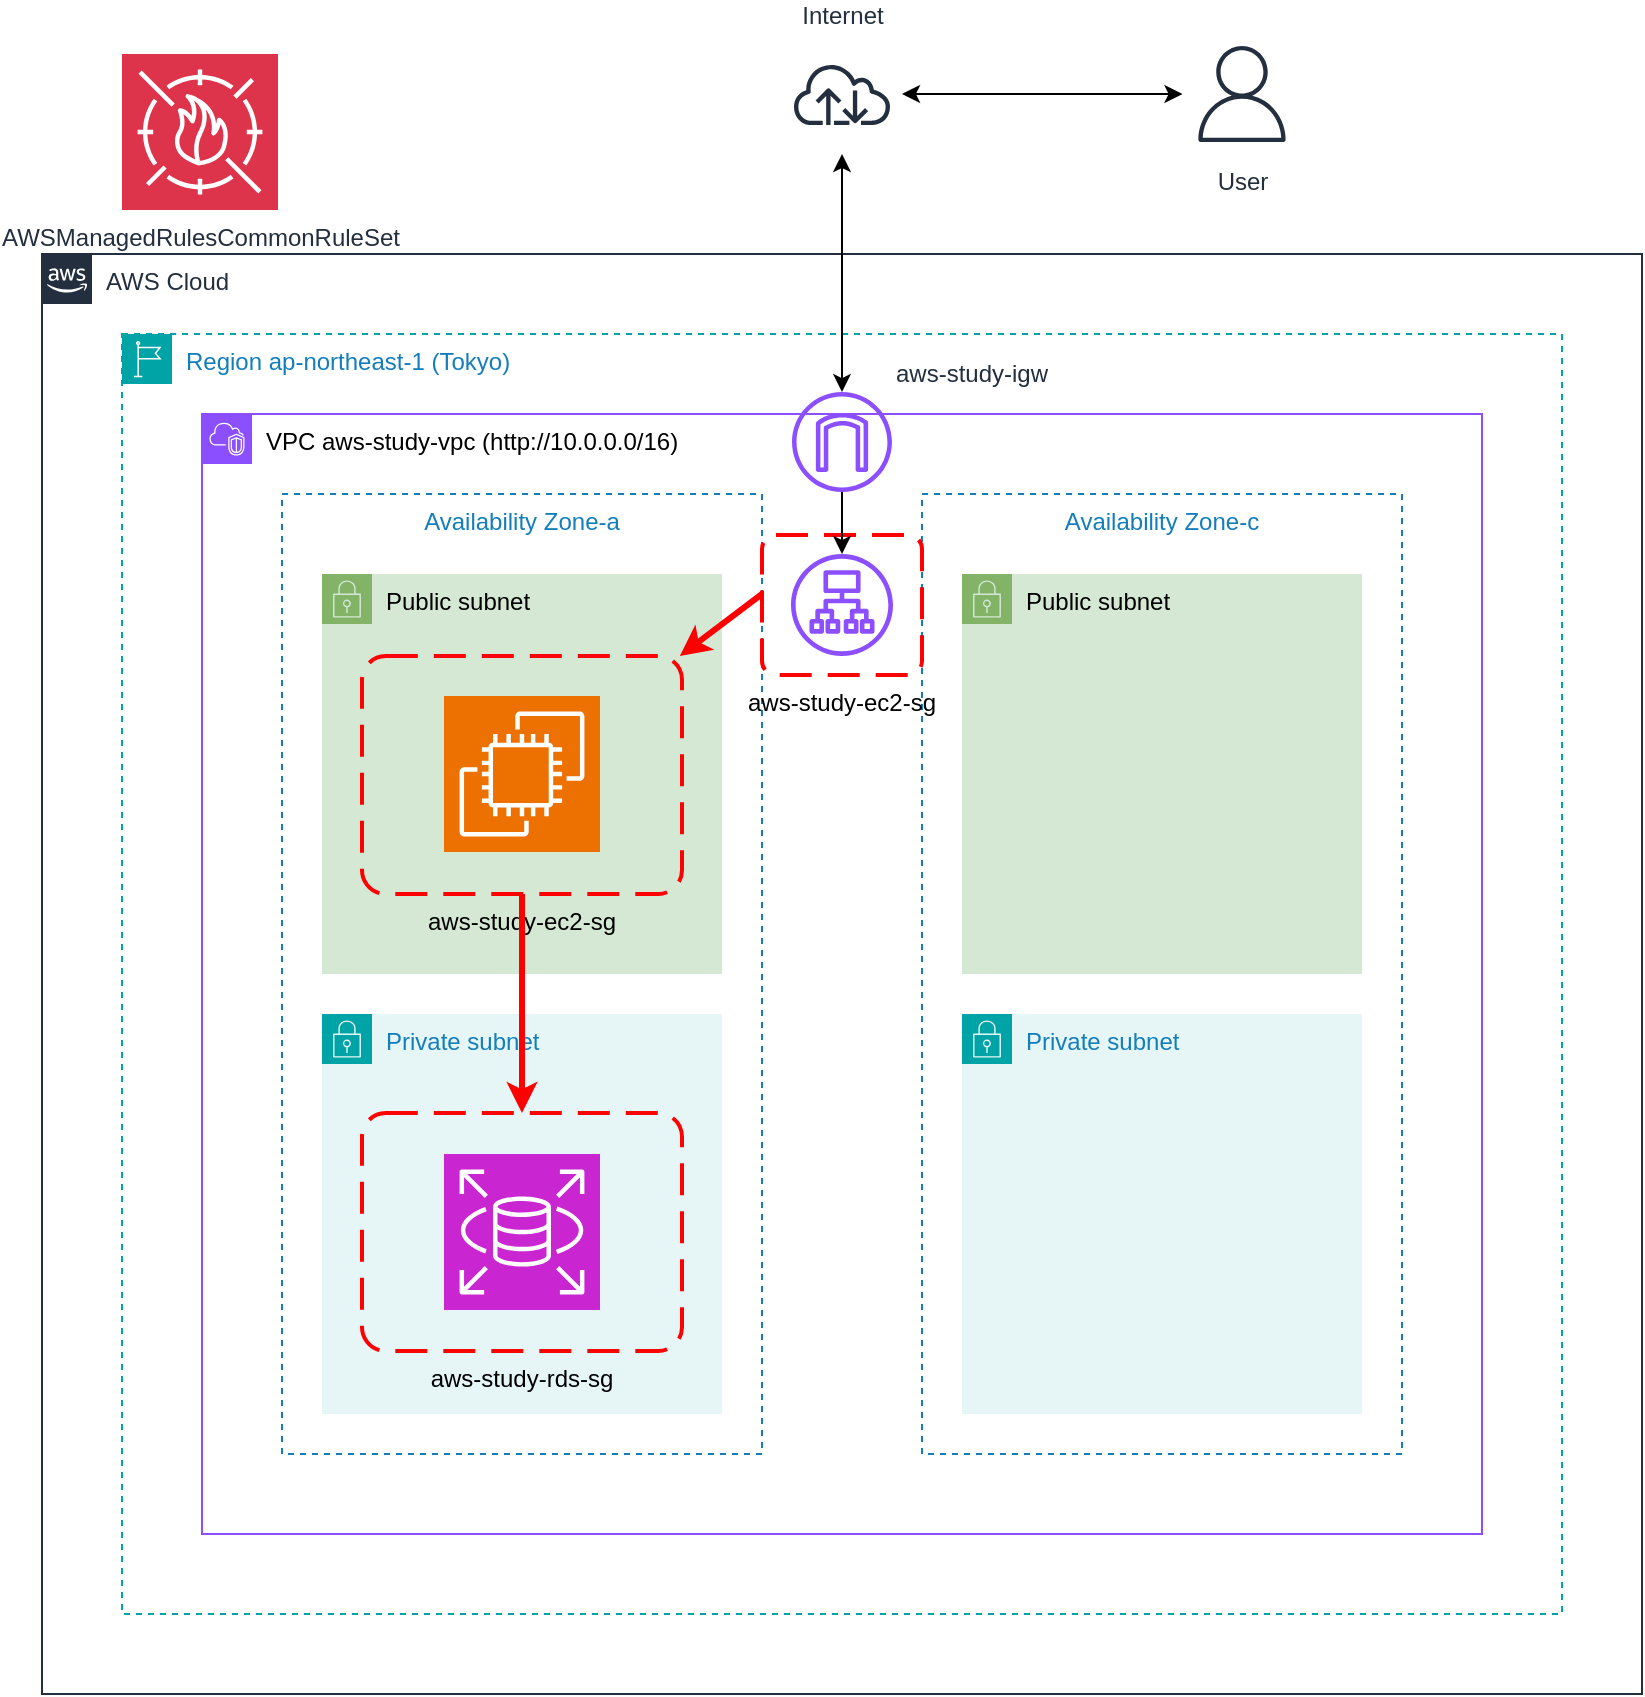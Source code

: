 <mxfile>
    <diagram id="2a15a4KnvQgVZYlhwGfl" name="v1">
        <mxGraphModel dx="1617" dy="1824" grid="1" gridSize="10" guides="1" tooltips="1" connect="1" arrows="1" fold="1" page="1" pageScale="1" pageWidth="827" pageHeight="1169" math="0" shadow="0">
            <root>
                <mxCell id="0"/>
                <mxCell id="1" parent="0"/>
                <mxCell id="3" value="AWS Cloud" style="points=[[0,0],[0.25,0],[0.5,0],[0.75,0],[1,0],[1,0.25],[1,0.5],[1,0.75],[1,1],[0.75,1],[0.5,1],[0.25,1],[0,1],[0,0.75],[0,0.5],[0,0.25]];outlineConnect=0;gradientColor=none;html=1;whiteSpace=wrap;fontSize=12;fontStyle=0;container=1;pointerEvents=0;collapsible=0;recursiveResize=0;shape=mxgraph.aws4.group;grIcon=mxgraph.aws4.group_aws_cloud_alt;strokeColor=#232F3E;fillColor=none;verticalAlign=top;align=left;spacingLeft=30;fontColor=#232F3E;dashed=0;" parent="1" vertex="1">
                    <mxGeometry y="-40" width="800" height="720" as="geometry"/>
                </mxCell>
                <mxCell id="5" value="Region ap-northeast-1 (Tokyo)" style="points=[[0,0],[0.25,0],[0.5,0],[0.75,0],[1,0],[1,0.25],[1,0.5],[1,0.75],[1,1],[0.75,1],[0.5,1],[0.25,1],[0,1],[0,0.75],[0,0.5],[0,0.25]];outlineConnect=0;gradientColor=none;html=1;whiteSpace=wrap;fontSize=12;fontStyle=0;container=1;pointerEvents=0;collapsible=0;recursiveResize=0;shape=mxgraph.aws4.group;grIcon=mxgraph.aws4.group_region;strokeColor=#00A4A6;fillColor=none;verticalAlign=top;align=left;spacingLeft=30;fontColor=#147EBA;dashed=1;" parent="3" vertex="1">
                    <mxGeometry x="40" y="40" width="720" height="640" as="geometry"/>
                </mxCell>
                <mxCell id="8" value="&lt;font color=&quot;#000000&quot;&gt;VPC aws-study-vpc (http://10.0.0.0/16)&lt;/font&gt;" style="points=[[0,0],[0.25,0],[0.5,0],[0.75,0],[1,0],[1,0.25],[1,0.5],[1,0.75],[1,1],[0.75,1],[0.5,1],[0.25,1],[0,1],[0,0.75],[0,0.5],[0,0.25]];outlineConnect=0;gradientColor=none;html=1;whiteSpace=wrap;fontSize=12;fontStyle=0;container=1;pointerEvents=0;collapsible=0;recursiveResize=0;shape=mxgraph.aws4.group;grIcon=mxgraph.aws4.group_vpc2;strokeColor=#8C4FFF;fillColor=none;verticalAlign=top;align=left;spacingLeft=30;fontColor=#AAB7B8;dashed=0;" parent="5" vertex="1">
                    <mxGeometry x="40" y="40" width="640" height="560" as="geometry"/>
                </mxCell>
                <mxCell id="6" value="Availability Zone-a" style="fillColor=none;strokeColor=#147EBA;dashed=1;verticalAlign=top;fontStyle=0;fontColor=#147EBA;whiteSpace=wrap;html=1;" parent="8" vertex="1">
                    <mxGeometry x="40" y="40" width="240" height="480" as="geometry"/>
                </mxCell>
                <mxCell id="7" value="Availability Zone-c" style="fillColor=none;strokeColor=#147EBA;dashed=1;verticalAlign=top;fontStyle=0;fontColor=#147EBA;whiteSpace=wrap;html=1;" parent="8" vertex="1">
                    <mxGeometry x="360" y="40" width="240" height="480" as="geometry"/>
                </mxCell>
                <mxCell id="14" value="Public subnet" style="points=[[0,0],[0.25,0],[0.5,0],[0.75,0],[1,0],[1,0.25],[1,0.5],[1,0.75],[1,1],[0.75,1],[0.5,1],[0.25,1],[0,1],[0,0.75],[0,0.5],[0,0.25]];outlineConnect=0;html=1;whiteSpace=wrap;fontSize=12;fontStyle=0;container=1;pointerEvents=0;collapsible=0;recursiveResize=0;shape=mxgraph.aws4.group;grIcon=mxgraph.aws4.group_security_group;grStroke=0;verticalAlign=top;align=left;spacingLeft=30;dashed=0;strokeColor=#82b366;fillColor=#d5e8d4;" parent="8" vertex="1">
                    <mxGeometry x="60" y="80" width="200" height="200" as="geometry"/>
                </mxCell>
                <mxCell id="21" value="" style="sketch=0;points=[[0,0,0],[0.25,0,0],[0.5,0,0],[0.75,0,0],[1,0,0],[0,1,0],[0.25,1,0],[0.5,1,0],[0.75,1,0],[1,1,0],[0,0.25,0],[0,0.5,0],[0,0.75,0],[1,0.25,0],[1,0.5,0],[1,0.75,0]];outlineConnect=0;fontColor=#232F3E;fillColor=#ED7100;strokeColor=#ffffff;dashed=0;verticalLabelPosition=bottom;verticalAlign=top;align=center;html=1;fontSize=12;fontStyle=0;aspect=fixed;shape=mxgraph.aws4.resourceIcon;resIcon=mxgraph.aws4.ec2;" parent="14" vertex="1">
                    <mxGeometry x="61" y="61" width="78" height="78" as="geometry"/>
                </mxCell>
                <mxCell id="28" value="aws-study-ec2-sg" style="rounded=1;arcSize=10;dashed=1;strokeColor=#ff0000;fillColor=none;gradientColor=none;dashPattern=8 4;strokeWidth=2;labelPosition=center;verticalLabelPosition=bottom;align=center;verticalAlign=top;" parent="14" vertex="1">
                    <mxGeometry x="20" y="41" width="160" height="119" as="geometry"/>
                </mxCell>
                <mxCell id="15" value="Public subnet" style="points=[[0,0],[0.25,0],[0.5,0],[0.75,0],[1,0],[1,0.25],[1,0.5],[1,0.75],[1,1],[0.75,1],[0.5,1],[0.25,1],[0,1],[0,0.75],[0,0.5],[0,0.25]];outlineConnect=0;html=1;whiteSpace=wrap;fontSize=12;fontStyle=0;container=1;pointerEvents=0;collapsible=0;recursiveResize=0;shape=mxgraph.aws4.group;grIcon=mxgraph.aws4.group_security_group;grStroke=0;verticalAlign=top;align=left;spacingLeft=30;dashed=0;strokeColor=#82b366;fillColor=#d5e8d4;" parent="8" vertex="1">
                    <mxGeometry x="380" y="80" width="200" height="200" as="geometry"/>
                </mxCell>
                <mxCell id="16" value="Private subnet" style="points=[[0,0],[0.25,0],[0.5,0],[0.75,0],[1,0],[1,0.25],[1,0.5],[1,0.75],[1,1],[0.75,1],[0.5,1],[0.25,1],[0,1],[0,0.75],[0,0.5],[0,0.25]];outlineConnect=0;gradientColor=none;html=1;whiteSpace=wrap;fontSize=12;fontStyle=0;container=1;pointerEvents=0;collapsible=0;recursiveResize=0;shape=mxgraph.aws4.group;grIcon=mxgraph.aws4.group_security_group;grStroke=0;strokeColor=#00A4A6;fillColor=#E6F6F7;verticalAlign=top;align=left;spacingLeft=30;fontColor=#147EBA;dashed=0;" parent="8" vertex="1">
                    <mxGeometry x="60" y="300" width="200" height="200" as="geometry"/>
                </mxCell>
                <mxCell id="30" value="aws-study-rds-sg" style="rounded=1;arcSize=10;dashed=1;strokeColor=#ff0000;fillColor=none;gradientColor=none;dashPattern=8 4;strokeWidth=2;labelPosition=center;verticalLabelPosition=bottom;align=center;verticalAlign=top;" parent="16" vertex="1">
                    <mxGeometry x="20" y="49.5" width="160" height="119" as="geometry"/>
                </mxCell>
                <mxCell id="18" value="Private subnet" style="points=[[0,0],[0.25,0],[0.5,0],[0.75,0],[1,0],[1,0.25],[1,0.5],[1,0.75],[1,1],[0.75,1],[0.5,1],[0.25,1],[0,1],[0,0.75],[0,0.5],[0,0.25]];outlineConnect=0;gradientColor=none;html=1;whiteSpace=wrap;fontSize=12;fontStyle=0;container=1;pointerEvents=0;collapsible=0;recursiveResize=0;shape=mxgraph.aws4.group;grIcon=mxgraph.aws4.group_security_group;grStroke=0;strokeColor=#00A4A6;fillColor=#E6F6F7;verticalAlign=top;align=left;spacingLeft=30;fontColor=#147EBA;dashed=0;" parent="8" vertex="1">
                    <mxGeometry x="380" y="300" width="200" height="200" as="geometry"/>
                </mxCell>
                <mxCell id="20" value="" style="sketch=0;points=[[0,0,0],[0.25,0,0],[0.5,0,0],[0.75,0,0],[1,0,0],[0,1,0],[0.25,1,0],[0.5,1,0],[0.75,1,0],[1,1,0],[0,0.25,0],[0,0.5,0],[0,0.75,0],[1,0.25,0],[1,0.5,0],[1,0.75,0]];outlineConnect=0;fontColor=#232F3E;fillColor=#C925D1;strokeColor=#ffffff;dashed=0;verticalLabelPosition=bottom;verticalAlign=top;align=center;html=1;fontSize=12;fontStyle=0;aspect=fixed;shape=mxgraph.aws4.resourceIcon;resIcon=mxgraph.aws4.rds;" parent="8" vertex="1">
                    <mxGeometry x="121" y="370" width="78" height="78" as="geometry"/>
                </mxCell>
                <mxCell id="26" value="" style="sketch=0;outlineConnect=0;fontColor=#232F3E;gradientColor=none;fillColor=#8C4FFF;strokeColor=none;dashed=0;verticalLabelPosition=bottom;verticalAlign=top;align=center;html=1;fontSize=12;fontStyle=0;aspect=fixed;pointerEvents=1;shape=mxgraph.aws4.application_load_balancer;" parent="8" vertex="1">
                    <mxGeometry x="294.5" y="70" width="51" height="51" as="geometry"/>
                </mxCell>
                <mxCell id="27" value="aws-study-ec2-sg" style="rounded=1;arcSize=10;dashed=1;strokeColor=#ff0000;fillColor=none;gradientColor=none;dashPattern=8 4;strokeWidth=2;labelPosition=center;verticalLabelPosition=bottom;align=center;verticalAlign=top;" parent="8" vertex="1">
                    <mxGeometry x="280" y="60.5" width="80" height="70" as="geometry"/>
                </mxCell>
                <mxCell id="36" value="" style="endArrow=classic;html=1;strokeColor=#FF0000;strokeWidth=3;entryX=0.5;entryY=0;entryDx=0;entryDy=0;exitX=0.5;exitY=1;exitDx=0;exitDy=0;" parent="8" source="28" target="30" edge="1">
                    <mxGeometry width="50" height="50" relative="1" as="geometry">
                        <mxPoint x="312" y="220" as="sourcePoint"/>
                        <mxPoint x="310" y="329.5" as="targetPoint"/>
                        <Array as="points"/>
                    </mxGeometry>
                </mxCell>
                <mxCell id="9" value="aws-study-igw" style="sketch=0;outlineConnect=0;fontColor=#232F3E;gradientColor=none;fillColor=#8C4FFF;strokeColor=none;dashed=0;verticalLabelPosition=top;verticalAlign=bottom;align=left;html=1;fontSize=12;fontStyle=0;aspect=fixed;pointerEvents=1;shape=mxgraph.aws4.internet_gateway;labelPosition=right;" parent="5" vertex="1">
                    <mxGeometry x="335" y="29" width="50" height="50" as="geometry"/>
                </mxCell>
                <mxCell id="33" value="" style="endArrow=classic;html=1;" parent="3" source="9" edge="1">
                    <mxGeometry width="50" height="50" relative="1" as="geometry">
                        <mxPoint x="510" y="10" as="sourcePoint"/>
                        <mxPoint x="400" y="150" as="targetPoint"/>
                    </mxGeometry>
                </mxCell>
                <mxCell id="23" value="User" style="sketch=0;outlineConnect=0;fontColor=#232F3E;gradientColor=none;strokeColor=#232F3E;fillColor=#ffffff;dashed=0;verticalLabelPosition=bottom;verticalAlign=top;align=center;html=1;fontSize=12;fontStyle=0;aspect=fixed;shape=mxgraph.aws4.resourceIcon;resIcon=mxgraph.aws4.user;" parent="1" vertex="1">
                    <mxGeometry x="570" y="-150" width="60" height="60" as="geometry"/>
                </mxCell>
                <mxCell id="24" value="" style="endArrow=classic;startArrow=classic;html=1;" parent="1" edge="1">
                    <mxGeometry width="50" height="50" relative="1" as="geometry">
                        <mxPoint x="430" y="-120.002" as="sourcePoint"/>
                        <mxPoint x="570.25" y="-120.0" as="targetPoint"/>
                    </mxGeometry>
                </mxCell>
                <mxCell id="25" value="" style="endArrow=classic;startArrow=classic;html=1;" parent="1" source="38" target="9" edge="1">
                    <mxGeometry width="50" height="50" relative="1" as="geometry">
                        <mxPoint x="400" y="-80" as="sourcePoint"/>
                        <mxPoint x="540.25" y="-96" as="targetPoint"/>
                    </mxGeometry>
                </mxCell>
                <mxCell id="32" value="AWSManagedRulesCommonRuleSet" style="sketch=0;points=[[0,0,0],[0.25,0,0],[0.5,0,0],[0.75,0,0],[1,0,0],[0,1,0],[0.25,1,0],[0.5,1,0],[0.75,1,0],[1,1,0],[0,0.25,0],[0,0.5,0],[0,0.75,0],[1,0.25,0],[1,0.5,0],[1,0.75,0]];outlineConnect=0;fontColor=#232F3E;fillColor=#DD344C;strokeColor=#ffffff;dashed=0;verticalLabelPosition=bottom;verticalAlign=top;align=center;html=1;fontSize=12;fontStyle=0;aspect=fixed;shape=mxgraph.aws4.resourceIcon;resIcon=mxgraph.aws4.waf;" parent="1" vertex="1">
                    <mxGeometry x="40" y="-140" width="78" height="78" as="geometry"/>
                </mxCell>
                <mxCell id="35" value="" style="endArrow=classic;html=1;strokeColor=#FF0000;strokeWidth=3;" parent="1" target="28" edge="1">
                    <mxGeometry width="50" height="50" relative="1" as="geometry">
                        <mxPoint x="360" y="130" as="sourcePoint"/>
                        <mxPoint x="410" y="120" as="targetPoint"/>
                    </mxGeometry>
                </mxCell>
                <mxCell id="38" value="Internet" style="sketch=0;outlineConnect=0;fontColor=#232F3E;gradientColor=none;strokeColor=#232F3E;fillColor=#ffffff;dashed=0;verticalLabelPosition=top;verticalAlign=bottom;align=center;html=1;fontSize=12;fontStyle=0;aspect=fixed;shape=mxgraph.aws4.resourceIcon;resIcon=mxgraph.aws4.internet;labelPosition=center;" parent="1" vertex="1">
                    <mxGeometry x="370" y="-150" width="60" height="60" as="geometry"/>
                </mxCell>
            </root>
        </mxGraphModel>
    </diagram>
    <diagram name="v2" id="Tp1wlE0_T08lROKAxXDr">
        <mxGraphModel dx="790" dy="1824" grid="1" gridSize="10" guides="1" tooltips="1" connect="1" arrows="1" fold="1" page="1" pageScale="1" pageWidth="827" pageHeight="1169" math="0" shadow="0">
            <root>
                <mxCell id="Tct59_yJiV7yBmVrYoFO-0"/>
                <mxCell id="Tct59_yJiV7yBmVrYoFO-1" parent="Tct59_yJiV7yBmVrYoFO-0"/>
                <mxCell id="Tct59_yJiV7yBmVrYoFO-2" value="AWS Cloud" style="points=[[0,0],[0.25,0],[0.5,0],[0.75,0],[1,0],[1,0.25],[1,0.5],[1,0.75],[1,1],[0.75,1],[0.5,1],[0.25,1],[0,1],[0,0.75],[0,0.5],[0,0.25]];outlineConnect=0;gradientColor=none;html=1;whiteSpace=wrap;fontSize=12;fontStyle=0;container=1;pointerEvents=0;collapsible=0;recursiveResize=0;shape=mxgraph.aws4.group;grIcon=mxgraph.aws4.group_aws_cloud_alt;strokeColor=#232F3E;fillColor=none;verticalAlign=top;align=left;spacingLeft=30;fontColor=#232F3E;dashed=0;" parent="Tct59_yJiV7yBmVrYoFO-1" vertex="1">
                    <mxGeometry y="-40" width="800" height="720" as="geometry"/>
                </mxCell>
                <mxCell id="Tct59_yJiV7yBmVrYoFO-3" value="Region ap-northeast-1 (Tokyo)" style="points=[[0,0],[0.25,0],[0.5,0],[0.75,0],[1,0],[1,0.25],[1,0.5],[1,0.75],[1,1],[0.75,1],[0.5,1],[0.25,1],[0,1],[0,0.75],[0,0.5],[0,0.25]];outlineConnect=0;gradientColor=none;html=1;whiteSpace=wrap;fontSize=12;fontStyle=0;container=1;pointerEvents=0;collapsible=0;recursiveResize=0;shape=mxgraph.aws4.group;grIcon=mxgraph.aws4.group_region;strokeColor=#00A4A6;fillColor=none;verticalAlign=top;align=left;spacingLeft=30;fontColor=#147EBA;dashed=1;" parent="Tct59_yJiV7yBmVrYoFO-2" vertex="1">
                    <mxGeometry x="40" y="40" width="720" height="660" as="geometry"/>
                </mxCell>
                <mxCell id="Tct59_yJiV7yBmVrYoFO-4" value="&lt;font color=&quot;#000000&quot;&gt;VPC aws-study-vpc (&lt;span style=&quot;color: rgb(0, 0, 0);&quot;&gt;10.0.0.0/16&lt;/span&gt;)&lt;/font&gt;" style="points=[[0,0],[0.25,0],[0.5,0],[0.75,0],[1,0],[1,0.25],[1,0.5],[1,0.75],[1,1],[0.75,1],[0.5,1],[0.25,1],[0,1],[0,0.75],[0,0.5],[0,0.25]];outlineConnect=0;gradientColor=none;html=1;whiteSpace=wrap;fontSize=12;fontStyle=0;container=1;pointerEvents=0;collapsible=0;recursiveResize=0;shape=mxgraph.aws4.group;grIcon=mxgraph.aws4.group_vpc2;strokeColor=#8C4FFF;fillColor=none;verticalAlign=top;align=left;spacingLeft=30;fontColor=#AAB7B8;dashed=0;" parent="Tct59_yJiV7yBmVrYoFO-3" vertex="1">
                    <mxGeometry x="40" y="110" width="640" height="520" as="geometry"/>
                </mxCell>
                <mxCell id="Tct59_yJiV7yBmVrYoFO-5" value="Availability Zone-a" style="fillColor=none;strokeColor=#147EBA;dashed=1;verticalAlign=top;fontStyle=0;fontColor=#147EBA;whiteSpace=wrap;html=1;" parent="Tct59_yJiV7yBmVrYoFO-4" vertex="1">
                    <mxGeometry x="20" y="48" width="230" height="460" as="geometry"/>
                </mxCell>
                <mxCell id="Tct59_yJiV7yBmVrYoFO-7" value="Public subnet" style="points=[[0,0],[0.25,0],[0.5,0],[0.75,0],[1,0],[1,0.25],[1,0.5],[1,0.75],[1,1],[0.75,1],[0.5,1],[0.25,1],[0,1],[0,0.75],[0,0.5],[0,0.25]];outlineConnect=0;html=1;whiteSpace=wrap;fontSize=12;fontStyle=0;container=1;pointerEvents=0;collapsible=0;recursiveResize=0;shape=mxgraph.aws4.group;grIcon=mxgraph.aws4.group_security_group;grStroke=0;verticalAlign=top;align=left;spacingLeft=30;dashed=0;strokeColor=#82b366;fillColor=#d5e8d4;" parent="Tct59_yJiV7yBmVrYoFO-4" vertex="1">
                    <mxGeometry x="35" y="75" width="200" height="200" as="geometry"/>
                </mxCell>
                <mxCell id="Tct59_yJiV7yBmVrYoFO-8" value="EC2" style="sketch=0;points=[[0,0,0],[0.25,0,0],[0.5,0,0],[0.75,0,0],[1,0,0],[0,1,0],[0.25,1,0],[0.5,1,0],[0.75,1,0],[1,1,0],[0,0.25,0],[0,0.5,0],[0,0.75,0],[1,0.25,0],[1,0.5,0],[1,0.75,0]];outlineConnect=0;fontColor=#232F3E;fillColor=#ED7100;strokeColor=#ffffff;dashed=0;verticalLabelPosition=bottom;verticalAlign=top;align=center;html=1;fontSize=12;fontStyle=0;aspect=fixed;shape=mxgraph.aws4.resourceIcon;resIcon=mxgraph.aws4.ec2;" parent="Tct59_yJiV7yBmVrYoFO-7" vertex="1">
                    <mxGeometry x="61" y="61" width="78" height="78" as="geometry"/>
                </mxCell>
                <mxCell id="Tct59_yJiV7yBmVrYoFO-9" value="Security Group &#xa;aws-study-ec2-sg" style="rounded=1;arcSize=10;dashed=1;strokeColor=#ff0000;fillColor=none;gradientColor=none;dashPattern=8 4;strokeWidth=2;labelPosition=center;verticalLabelPosition=bottom;align=center;verticalAlign=top;" parent="Tct59_yJiV7yBmVrYoFO-7" vertex="1">
                    <mxGeometry x="21" y="46" width="160" height="119" as="geometry"/>
                </mxCell>
                <mxCell id="Tct59_yJiV7yBmVrYoFO-10" value="Public subnet" style="points=[[0,0],[0.25,0],[0.5,0],[0.75,0],[1,0],[1,0.25],[1,0.5],[1,0.75],[1,1],[0.75,1],[0.5,1],[0.25,1],[0,1],[0,0.75],[0,0.5],[0,0.25]];outlineConnect=0;html=1;whiteSpace=wrap;fontSize=12;fontStyle=0;container=1;pointerEvents=0;collapsible=0;recursiveResize=0;shape=mxgraph.aws4.group;grIcon=mxgraph.aws4.group_security_group;grStroke=0;verticalAlign=top;align=left;spacingLeft=30;dashed=0;strokeColor=#82b366;fillColor=#d5e8d4;" parent="Tct59_yJiV7yBmVrYoFO-4" vertex="1">
                    <mxGeometry x="406" y="75" width="200" height="200" as="geometry"/>
                </mxCell>
                <mxCell id="Tct59_yJiV7yBmVrYoFO-11" value="Private subnet" style="points=[[0,0],[0.25,0],[0.5,0],[0.75,0],[1,0],[1,0.25],[1,0.5],[1,0.75],[1,1],[0.75,1],[0.5,1],[0.25,1],[0,1],[0,0.75],[0,0.5],[0,0.25]];outlineConnect=0;gradientColor=none;html=1;whiteSpace=wrap;fontSize=12;fontStyle=0;container=1;pointerEvents=0;collapsible=0;recursiveResize=0;shape=mxgraph.aws4.group;grIcon=mxgraph.aws4.group_security_group;grStroke=0;strokeColor=#00A4A6;fillColor=#E6F6F7;verticalAlign=top;align=left;spacingLeft=30;fontColor=#147EBA;dashed=0;" parent="Tct59_yJiV7yBmVrYoFO-4" vertex="1">
                    <mxGeometry x="35" y="295" width="200" height="200" as="geometry"/>
                </mxCell>
                <mxCell id="Tct59_yJiV7yBmVrYoFO-12" value="Security Group &#xa;aws-study-rds-sg" style="rounded=1;arcSize=10;dashed=1;strokeColor=#ff0000;fillColor=none;gradientColor=none;dashPattern=8 4;strokeWidth=2;labelPosition=center;verticalLabelPosition=bottom;align=center;verticalAlign=top;" parent="Tct59_yJiV7yBmVrYoFO-11" vertex="1">
                    <mxGeometry x="20" y="53.5" width="160" height="119" as="geometry"/>
                </mxCell>
                <mxCell id="Tct59_yJiV7yBmVrYoFO-13" value="Private subnet" style="points=[[0,0],[0.25,0],[0.5,0],[0.75,0],[1,0],[1,0.25],[1,0.5],[1,0.75],[1,1],[0.75,1],[0.5,1],[0.25,1],[0,1],[0,0.75],[0,0.5],[0,0.25]];outlineConnect=0;gradientColor=none;html=1;whiteSpace=wrap;fontSize=12;fontStyle=0;container=1;pointerEvents=0;collapsible=0;recursiveResize=0;shape=mxgraph.aws4.group;grIcon=mxgraph.aws4.group_security_group;grStroke=0;strokeColor=#00A4A6;fillColor=#E6F6F7;verticalAlign=top;align=left;spacingLeft=30;fontColor=#147EBA;dashed=0;" parent="Tct59_yJiV7yBmVrYoFO-4" vertex="1">
                    <mxGeometry x="406" y="295" width="200" height="200" as="geometry"/>
                </mxCell>
                <mxCell id="Tct59_yJiV7yBmVrYoFO-14" value="RDS" style="sketch=0;points=[[0,0,0],[0.25,0,0],[0.5,0,0],[0.75,0,0],[1,0,0],[0,1,0],[0.25,1,0],[0.5,1,0],[0.75,1,0],[1,1,0],[0,0.25,0],[0,0.5,0],[0,0.75,0],[1,0.25,0],[1,0.5,0],[1,0.75,0]];outlineConnect=0;fontColor=#232F3E;fillColor=#C925D1;strokeColor=#ffffff;dashed=0;verticalLabelPosition=bottom;verticalAlign=top;align=center;html=1;fontSize=12;fontStyle=0;aspect=fixed;shape=mxgraph.aws4.resourceIcon;resIcon=mxgraph.aws4.rds;" parent="Tct59_yJiV7yBmVrYoFO-4" vertex="1">
                    <mxGeometry x="96" y="365" width="78" height="78" as="geometry"/>
                </mxCell>
                <mxCell id="Tct59_yJiV7yBmVrYoFO-15" value="&lt;meta charset=&quot;utf-8&quot;&gt;Application Load Balancer" style="sketch=0;outlineConnect=0;fontColor=#232F3E;gradientColor=none;fillColor=#8C4FFF;strokeColor=none;dashed=0;verticalLabelPosition=bottom;verticalAlign=top;align=center;html=1;fontSize=12;fontStyle=0;aspect=fixed;pointerEvents=1;shape=mxgraph.aws4.application_load_balancer;" parent="Tct59_yJiV7yBmVrYoFO-4" vertex="1">
                    <mxGeometry x="294.5" y="84" width="51" height="51" as="geometry"/>
                </mxCell>
                <mxCell id="Tct59_yJiV7yBmVrYoFO-16" value="Security Group &#xa;aws-study-ec2-sg" style="rounded=1;arcSize=10;dashed=1;strokeColor=#ff0000;fillColor=none;gradientColor=none;dashPattern=8 4;strokeWidth=2;labelPosition=center;verticalLabelPosition=bottom;align=center;verticalAlign=top;labelBackgroundColor=default;" parent="Tct59_yJiV7yBmVrYoFO-4" vertex="1">
                    <mxGeometry x="260" y="72" width="120" height="88" as="geometry"/>
                </mxCell>
                <mxCell id="Tct59_yJiV7yBmVrYoFO-17" value="" style="endArrow=classic;html=1;strokeColor=#FF0000;strokeWidth=3;entryX=0.5;entryY=0;entryDx=0;entryDy=0;exitX=0.5;exitY=1;exitDx=0;exitDy=0;" parent="Tct59_yJiV7yBmVrYoFO-4" source="Tct59_yJiV7yBmVrYoFO-9" target="Tct59_yJiV7yBmVrYoFO-12" edge="1">
                    <mxGeometry width="50" height="50" relative="1" as="geometry">
                        <mxPoint x="287" y="215" as="sourcePoint"/>
                        <mxPoint x="285" y="324.5" as="targetPoint"/>
                        <Array as="points"/>
                    </mxGeometry>
                </mxCell>
                <mxCell id="mlSAVB4-lLy8CB5zNSfM-1" value="Availability Zone-c" style="fillColor=none;strokeColor=#147EBA;dashed=1;verticalAlign=top;fontStyle=0;fontColor=#147EBA;whiteSpace=wrap;html=1;" parent="Tct59_yJiV7yBmVrYoFO-4" vertex="1">
                    <mxGeometry x="390" y="48" width="230" height="460" as="geometry"/>
                </mxCell>
                <mxCell id="Tct59_yJiV7yBmVrYoFO-24" value="" style="endArrow=classic;html=1;strokeColor=#FF0000;strokeWidth=3;exitX=0;exitY=0.25;exitDx=0;exitDy=0;" parent="Tct59_yJiV7yBmVrYoFO-4" edge="1" source="Tct59_yJiV7yBmVrYoFO-16">
                    <mxGeometry width="50" height="50" relative="1" as="geometry">
                        <mxPoint x="259.88" y="54.032" as="sourcePoint"/>
                        <mxPoint x="220" y="140" as="targetPoint"/>
                    </mxGeometry>
                </mxCell>
                <mxCell id="Tct59_yJiV7yBmVrYoFO-18" value="IGW" style="sketch=0;outlineConnect=0;fontColor=#232F3E;gradientColor=none;fillColor=#8C4FFF;strokeColor=none;dashed=0;verticalLabelPosition=bottom;verticalAlign=top;align=center;html=1;fontSize=12;fontStyle=0;aspect=fixed;pointerEvents=1;shape=mxgraph.aws4.internet_gateway;labelPosition=center;" parent="Tct59_yJiV7yBmVrYoFO-4" vertex="1">
                    <mxGeometry x="295" y="-27" width="50" height="50" as="geometry"/>
                </mxCell>
                <mxCell id="Tct59_yJiV7yBmVrYoFO-19" value="" style="endArrow=classic;html=1;" parent="Tct59_yJiV7yBmVrYoFO-4" source="Tct59_yJiV7yBmVrYoFO-18" target="Tct59_yJiV7yBmVrYoFO-15" edge="1">
                    <mxGeometry width="50" height="50" relative="1" as="geometry">
                        <mxPoint x="430" y="-70" as="sourcePoint"/>
                        <mxPoint x="320" y="70" as="targetPoint"/>
                    </mxGeometry>
                </mxCell>
                <mxCell id="Tct59_yJiV7yBmVrYoFO-23" value="WAF" style="sketch=0;points=[[0,0,0],[0.25,0,0],[0.5,0,0],[0.75,0,0],[1,0,0],[0,1,0],[0.25,1,0],[0.5,1,0],[0.75,1,0],[1,1,0],[0,0.25,0],[0,0.5,0],[0,0.75,0],[1,0.25,0],[1,0.5,0],[1,0.75,0]];outlineConnect=0;fontColor=#232F3E;fillColor=#DD344C;strokeColor=#ffffff;dashed=0;verticalLabelPosition=bottom;verticalAlign=top;align=center;html=1;fontSize=12;fontStyle=0;aspect=fixed;shape=mxgraph.aws4.resourceIcon;resIcon=mxgraph.aws4.waf;" parent="Tct59_yJiV7yBmVrYoFO-3" vertex="1">
                    <mxGeometry x="430" y="10" width="76" height="76" as="geometry"/>
                </mxCell>
                <mxCell id="_-3TolU5UkLG_j1Ph31D-0" value="" style="endArrow=classic;startArrow=classic;html=1;entryX=0.667;entryY=0.205;entryDx=0;entryDy=0;entryPerimeter=0;" parent="Tct59_yJiV7yBmVrYoFO-3" source="Tct59_yJiV7yBmVrYoFO-23" target="Tct59_yJiV7yBmVrYoFO-16" edge="1">
                    <mxGeometry width="50" height="50" relative="1" as="geometry">
                        <mxPoint x="350" y="270" as="sourcePoint"/>
                        <mxPoint x="400" y="220" as="targetPoint"/>
                        <Array as="points"/>
                    </mxGeometry>
                </mxCell>
                <mxCell id="Tct59_yJiV7yBmVrYoFO-20" value="User" style="sketch=0;outlineConnect=0;fontColor=#232F3E;gradientColor=none;strokeColor=#232F3E;fillColor=#ffffff;dashed=0;verticalLabelPosition=bottom;verticalAlign=top;align=center;html=1;fontSize=12;fontStyle=0;aspect=fixed;shape=mxgraph.aws4.resourceIcon;resIcon=mxgraph.aws4.user;" parent="Tct59_yJiV7yBmVrYoFO-1" vertex="1">
                    <mxGeometry x="570" y="-150" width="60" height="60" as="geometry"/>
                </mxCell>
                <mxCell id="Tct59_yJiV7yBmVrYoFO-21" value="" style="endArrow=classic;startArrow=classic;html=1;" parent="Tct59_yJiV7yBmVrYoFO-1" edge="1">
                    <mxGeometry width="50" height="50" relative="1" as="geometry">
                        <mxPoint x="430" y="-120.002" as="sourcePoint"/>
                        <mxPoint x="570.25" y="-120.0" as="targetPoint"/>
                    </mxGeometry>
                </mxCell>
                <mxCell id="Tct59_yJiV7yBmVrYoFO-22" value="" style="endArrow=classic;startArrow=classic;html=1;" parent="Tct59_yJiV7yBmVrYoFO-1" source="Tct59_yJiV7yBmVrYoFO-25" target="Tct59_yJiV7yBmVrYoFO-18" edge="1">
                    <mxGeometry width="50" height="50" relative="1" as="geometry">
                        <mxPoint x="400" y="-80" as="sourcePoint"/>
                        <mxPoint x="540.25" y="-96" as="targetPoint"/>
                    </mxGeometry>
                </mxCell>
                <mxCell id="Tct59_yJiV7yBmVrYoFO-25" value="Internet" style="sketch=0;outlineConnect=0;fontColor=#232F3E;gradientColor=none;strokeColor=#232F3E;fillColor=#ffffff;dashed=0;verticalLabelPosition=bottom;verticalAlign=top;align=center;html=1;fontSize=12;fontStyle=0;aspect=fixed;shape=mxgraph.aws4.resourceIcon;resIcon=mxgraph.aws4.internet;labelPosition=center;" parent="Tct59_yJiV7yBmVrYoFO-1" vertex="1">
                    <mxGeometry x="370" y="-150" width="60" height="60" as="geometry"/>
                </mxCell>
            </root>
        </mxGraphModel>
    </diagram>
</mxfile>
